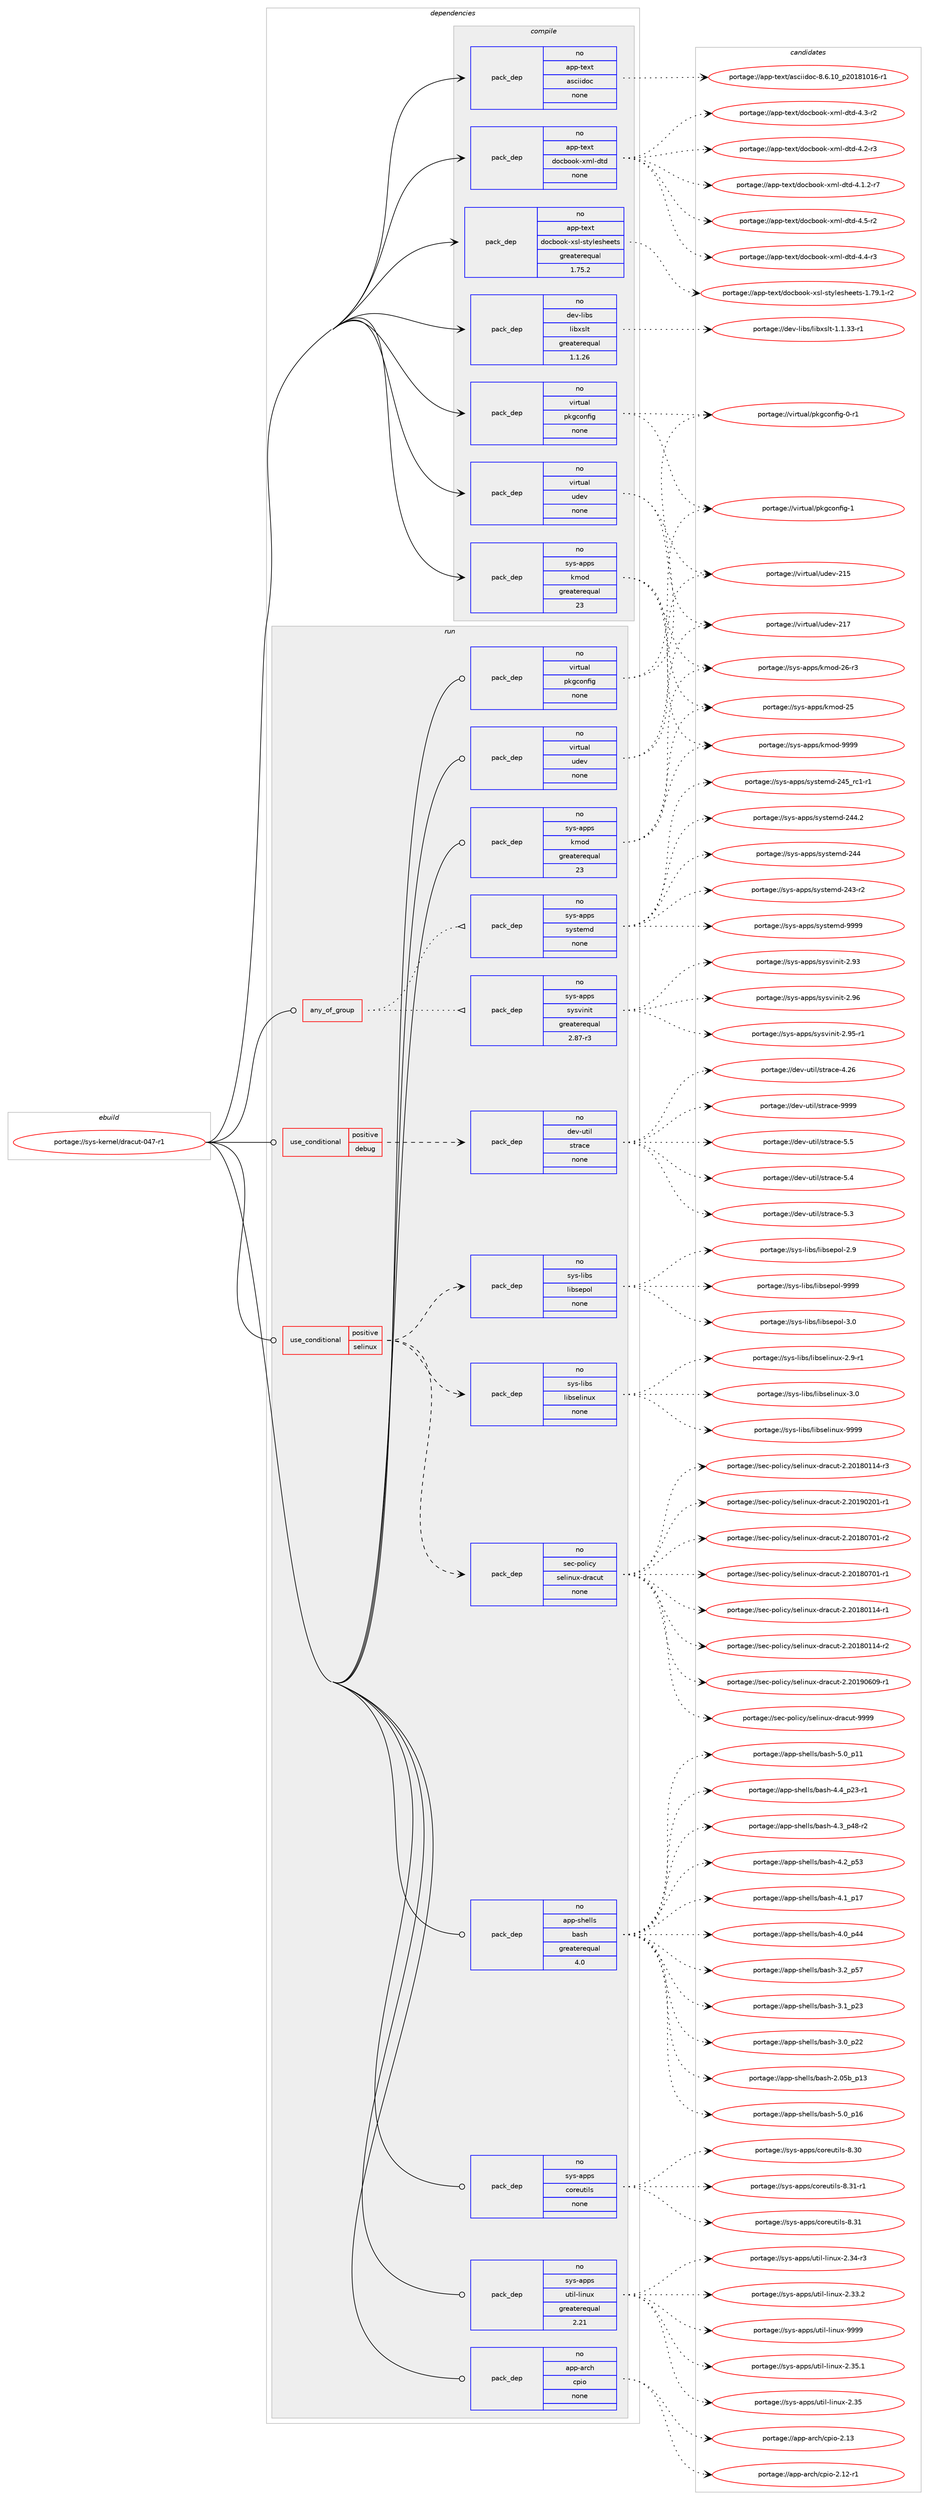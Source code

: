 digraph prolog {

# *************
# Graph options
# *************

newrank=true;
concentrate=true;
compound=true;
graph [rankdir=LR,fontname=Helvetica,fontsize=10,ranksep=1.5];#, ranksep=2.5, nodesep=0.2];
edge  [arrowhead=vee];
node  [fontname=Helvetica,fontsize=10];

# **********
# The ebuild
# **********

subgraph cluster_leftcol {
color=gray;
rank=same;
label=<<i>ebuild</i>>;
id [label="portage://sys-kernel/dracut-047-r1", color=red, width=4, href="../sys-kernel/dracut-047-r1.svg"];
}

# ****************
# The dependencies
# ****************

subgraph cluster_midcol {
color=gray;
label=<<i>dependencies</i>>;
subgraph cluster_compile {
fillcolor="#eeeeee";
style=filled;
label=<<i>compile</i>>;
subgraph pack35949 {
dependency45798 [label=<<TABLE BORDER="0" CELLBORDER="1" CELLSPACING="0" CELLPADDING="4" WIDTH="220"><TR><TD ROWSPAN="6" CELLPADDING="30">pack_dep</TD></TR><TR><TD WIDTH="110">no</TD></TR><TR><TD>app-text</TD></TR><TR><TD>asciidoc</TD></TR><TR><TD>none</TD></TR><TR><TD></TD></TR></TABLE>>, shape=none, color=blue];
}
id:e -> dependency45798:w [weight=20,style="solid",arrowhead="vee"];
subgraph pack35950 {
dependency45799 [label=<<TABLE BORDER="0" CELLBORDER="1" CELLSPACING="0" CELLPADDING="4" WIDTH="220"><TR><TD ROWSPAN="6" CELLPADDING="30">pack_dep</TD></TR><TR><TD WIDTH="110">no</TD></TR><TR><TD>app-text</TD></TR><TR><TD>docbook-xml-dtd</TD></TR><TR><TD>none</TD></TR><TR><TD></TD></TR></TABLE>>, shape=none, color=blue];
}
id:e -> dependency45799:w [weight=20,style="solid",arrowhead="vee"];
subgraph pack35951 {
dependency45800 [label=<<TABLE BORDER="0" CELLBORDER="1" CELLSPACING="0" CELLPADDING="4" WIDTH="220"><TR><TD ROWSPAN="6" CELLPADDING="30">pack_dep</TD></TR><TR><TD WIDTH="110">no</TD></TR><TR><TD>app-text</TD></TR><TR><TD>docbook-xsl-stylesheets</TD></TR><TR><TD>greaterequal</TD></TR><TR><TD>1.75.2</TD></TR></TABLE>>, shape=none, color=blue];
}
id:e -> dependency45800:w [weight=20,style="solid",arrowhead="vee"];
subgraph pack35952 {
dependency45801 [label=<<TABLE BORDER="0" CELLBORDER="1" CELLSPACING="0" CELLPADDING="4" WIDTH="220"><TR><TD ROWSPAN="6" CELLPADDING="30">pack_dep</TD></TR><TR><TD WIDTH="110">no</TD></TR><TR><TD>dev-libs</TD></TR><TR><TD>libxslt</TD></TR><TR><TD>greaterequal</TD></TR><TR><TD>1.1.26</TD></TR></TABLE>>, shape=none, color=blue];
}
id:e -> dependency45801:w [weight=20,style="solid",arrowhead="vee"];
subgraph pack35953 {
dependency45802 [label=<<TABLE BORDER="0" CELLBORDER="1" CELLSPACING="0" CELLPADDING="4" WIDTH="220"><TR><TD ROWSPAN="6" CELLPADDING="30">pack_dep</TD></TR><TR><TD WIDTH="110">no</TD></TR><TR><TD>sys-apps</TD></TR><TR><TD>kmod</TD></TR><TR><TD>greaterequal</TD></TR><TR><TD>23</TD></TR></TABLE>>, shape=none, color=blue];
}
id:e -> dependency45802:w [weight=20,style="solid",arrowhead="vee"];
subgraph pack35954 {
dependency45803 [label=<<TABLE BORDER="0" CELLBORDER="1" CELLSPACING="0" CELLPADDING="4" WIDTH="220"><TR><TD ROWSPAN="6" CELLPADDING="30">pack_dep</TD></TR><TR><TD WIDTH="110">no</TD></TR><TR><TD>virtual</TD></TR><TR><TD>pkgconfig</TD></TR><TR><TD>none</TD></TR><TR><TD></TD></TR></TABLE>>, shape=none, color=blue];
}
id:e -> dependency45803:w [weight=20,style="solid",arrowhead="vee"];
subgraph pack35955 {
dependency45804 [label=<<TABLE BORDER="0" CELLBORDER="1" CELLSPACING="0" CELLPADDING="4" WIDTH="220"><TR><TD ROWSPAN="6" CELLPADDING="30">pack_dep</TD></TR><TR><TD WIDTH="110">no</TD></TR><TR><TD>virtual</TD></TR><TR><TD>udev</TD></TR><TR><TD>none</TD></TR><TR><TD></TD></TR></TABLE>>, shape=none, color=blue];
}
id:e -> dependency45804:w [weight=20,style="solid",arrowhead="vee"];
}
subgraph cluster_compileandrun {
fillcolor="#eeeeee";
style=filled;
label=<<i>compile and run</i>>;
}
subgraph cluster_run {
fillcolor="#eeeeee";
style=filled;
label=<<i>run</i>>;
subgraph any967 {
dependency45805 [label=<<TABLE BORDER="0" CELLBORDER="1" CELLSPACING="0" CELLPADDING="4"><TR><TD CELLPADDING="10">any_of_group</TD></TR></TABLE>>, shape=none, color=red];subgraph pack35956 {
dependency45806 [label=<<TABLE BORDER="0" CELLBORDER="1" CELLSPACING="0" CELLPADDING="4" WIDTH="220"><TR><TD ROWSPAN="6" CELLPADDING="30">pack_dep</TD></TR><TR><TD WIDTH="110">no</TD></TR><TR><TD>sys-apps</TD></TR><TR><TD>sysvinit</TD></TR><TR><TD>greaterequal</TD></TR><TR><TD>2.87-r3</TD></TR></TABLE>>, shape=none, color=blue];
}
dependency45805:e -> dependency45806:w [weight=20,style="dotted",arrowhead="oinv"];
subgraph pack35957 {
dependency45807 [label=<<TABLE BORDER="0" CELLBORDER="1" CELLSPACING="0" CELLPADDING="4" WIDTH="220"><TR><TD ROWSPAN="6" CELLPADDING="30">pack_dep</TD></TR><TR><TD WIDTH="110">no</TD></TR><TR><TD>sys-apps</TD></TR><TR><TD>systemd</TD></TR><TR><TD>none</TD></TR><TR><TD></TD></TR></TABLE>>, shape=none, color=blue];
}
dependency45805:e -> dependency45807:w [weight=20,style="dotted",arrowhead="oinv"];
}
id:e -> dependency45805:w [weight=20,style="solid",arrowhead="odot"];
subgraph cond8822 {
dependency45808 [label=<<TABLE BORDER="0" CELLBORDER="1" CELLSPACING="0" CELLPADDING="4"><TR><TD ROWSPAN="3" CELLPADDING="10">use_conditional</TD></TR><TR><TD>positive</TD></TR><TR><TD>debug</TD></TR></TABLE>>, shape=none, color=red];
subgraph pack35958 {
dependency45809 [label=<<TABLE BORDER="0" CELLBORDER="1" CELLSPACING="0" CELLPADDING="4" WIDTH="220"><TR><TD ROWSPAN="6" CELLPADDING="30">pack_dep</TD></TR><TR><TD WIDTH="110">no</TD></TR><TR><TD>dev-util</TD></TR><TR><TD>strace</TD></TR><TR><TD>none</TD></TR><TR><TD></TD></TR></TABLE>>, shape=none, color=blue];
}
dependency45808:e -> dependency45809:w [weight=20,style="dashed",arrowhead="vee"];
}
id:e -> dependency45808:w [weight=20,style="solid",arrowhead="odot"];
subgraph cond8823 {
dependency45810 [label=<<TABLE BORDER="0" CELLBORDER="1" CELLSPACING="0" CELLPADDING="4"><TR><TD ROWSPAN="3" CELLPADDING="10">use_conditional</TD></TR><TR><TD>positive</TD></TR><TR><TD>selinux</TD></TR></TABLE>>, shape=none, color=red];
subgraph pack35959 {
dependency45811 [label=<<TABLE BORDER="0" CELLBORDER="1" CELLSPACING="0" CELLPADDING="4" WIDTH="220"><TR><TD ROWSPAN="6" CELLPADDING="30">pack_dep</TD></TR><TR><TD WIDTH="110">no</TD></TR><TR><TD>sec-policy</TD></TR><TR><TD>selinux-dracut</TD></TR><TR><TD>none</TD></TR><TR><TD></TD></TR></TABLE>>, shape=none, color=blue];
}
dependency45810:e -> dependency45811:w [weight=20,style="dashed",arrowhead="vee"];
subgraph pack35960 {
dependency45812 [label=<<TABLE BORDER="0" CELLBORDER="1" CELLSPACING="0" CELLPADDING="4" WIDTH="220"><TR><TD ROWSPAN="6" CELLPADDING="30">pack_dep</TD></TR><TR><TD WIDTH="110">no</TD></TR><TR><TD>sys-libs</TD></TR><TR><TD>libselinux</TD></TR><TR><TD>none</TD></TR><TR><TD></TD></TR></TABLE>>, shape=none, color=blue];
}
dependency45810:e -> dependency45812:w [weight=20,style="dashed",arrowhead="vee"];
subgraph pack35961 {
dependency45813 [label=<<TABLE BORDER="0" CELLBORDER="1" CELLSPACING="0" CELLPADDING="4" WIDTH="220"><TR><TD ROWSPAN="6" CELLPADDING="30">pack_dep</TD></TR><TR><TD WIDTH="110">no</TD></TR><TR><TD>sys-libs</TD></TR><TR><TD>libsepol</TD></TR><TR><TD>none</TD></TR><TR><TD></TD></TR></TABLE>>, shape=none, color=blue];
}
dependency45810:e -> dependency45813:w [weight=20,style="dashed",arrowhead="vee"];
}
id:e -> dependency45810:w [weight=20,style="solid",arrowhead="odot"];
subgraph pack35962 {
dependency45814 [label=<<TABLE BORDER="0" CELLBORDER="1" CELLSPACING="0" CELLPADDING="4" WIDTH="220"><TR><TD ROWSPAN="6" CELLPADDING="30">pack_dep</TD></TR><TR><TD WIDTH="110">no</TD></TR><TR><TD>app-arch</TD></TR><TR><TD>cpio</TD></TR><TR><TD>none</TD></TR><TR><TD></TD></TR></TABLE>>, shape=none, color=blue];
}
id:e -> dependency45814:w [weight=20,style="solid",arrowhead="odot"];
subgraph pack35963 {
dependency45815 [label=<<TABLE BORDER="0" CELLBORDER="1" CELLSPACING="0" CELLPADDING="4" WIDTH="220"><TR><TD ROWSPAN="6" CELLPADDING="30">pack_dep</TD></TR><TR><TD WIDTH="110">no</TD></TR><TR><TD>app-shells</TD></TR><TR><TD>bash</TD></TR><TR><TD>greaterequal</TD></TR><TR><TD>4.0</TD></TR></TABLE>>, shape=none, color=blue];
}
id:e -> dependency45815:w [weight=20,style="solid",arrowhead="odot"];
subgraph pack35964 {
dependency45816 [label=<<TABLE BORDER="0" CELLBORDER="1" CELLSPACING="0" CELLPADDING="4" WIDTH="220"><TR><TD ROWSPAN="6" CELLPADDING="30">pack_dep</TD></TR><TR><TD WIDTH="110">no</TD></TR><TR><TD>sys-apps</TD></TR><TR><TD>coreutils</TD></TR><TR><TD>none</TD></TR><TR><TD></TD></TR></TABLE>>, shape=none, color=blue];
}
id:e -> dependency45816:w [weight=20,style="solid",arrowhead="odot"];
subgraph pack35965 {
dependency45817 [label=<<TABLE BORDER="0" CELLBORDER="1" CELLSPACING="0" CELLPADDING="4" WIDTH="220"><TR><TD ROWSPAN="6" CELLPADDING="30">pack_dep</TD></TR><TR><TD WIDTH="110">no</TD></TR><TR><TD>sys-apps</TD></TR><TR><TD>kmod</TD></TR><TR><TD>greaterequal</TD></TR><TR><TD>23</TD></TR></TABLE>>, shape=none, color=blue];
}
id:e -> dependency45817:w [weight=20,style="solid",arrowhead="odot"];
subgraph pack35966 {
dependency45818 [label=<<TABLE BORDER="0" CELLBORDER="1" CELLSPACING="0" CELLPADDING="4" WIDTH="220"><TR><TD ROWSPAN="6" CELLPADDING="30">pack_dep</TD></TR><TR><TD WIDTH="110">no</TD></TR><TR><TD>sys-apps</TD></TR><TR><TD>util-linux</TD></TR><TR><TD>greaterequal</TD></TR><TR><TD>2.21</TD></TR></TABLE>>, shape=none, color=blue];
}
id:e -> dependency45818:w [weight=20,style="solid",arrowhead="odot"];
subgraph pack35967 {
dependency45819 [label=<<TABLE BORDER="0" CELLBORDER="1" CELLSPACING="0" CELLPADDING="4" WIDTH="220"><TR><TD ROWSPAN="6" CELLPADDING="30">pack_dep</TD></TR><TR><TD WIDTH="110">no</TD></TR><TR><TD>virtual</TD></TR><TR><TD>pkgconfig</TD></TR><TR><TD>none</TD></TR><TR><TD></TD></TR></TABLE>>, shape=none, color=blue];
}
id:e -> dependency45819:w [weight=20,style="solid",arrowhead="odot"];
subgraph pack35968 {
dependency45820 [label=<<TABLE BORDER="0" CELLBORDER="1" CELLSPACING="0" CELLPADDING="4" WIDTH="220"><TR><TD ROWSPAN="6" CELLPADDING="30">pack_dep</TD></TR><TR><TD WIDTH="110">no</TD></TR><TR><TD>virtual</TD></TR><TR><TD>udev</TD></TR><TR><TD>none</TD></TR><TR><TD></TD></TR></TABLE>>, shape=none, color=blue];
}
id:e -> dependency45820:w [weight=20,style="solid",arrowhead="odot"];
}
}

# **************
# The candidates
# **************

subgraph cluster_choices {
rank=same;
color=gray;
label=<<i>candidates</i>>;

subgraph choice35949 {
color=black;
nodesep=1;
choice971121124511610112011647971159910510510011199455646544649489511250484956494849544511449 [label="portage://app-text/asciidoc-8.6.10_p20181016-r1", color=red, width=4,href="../app-text/asciidoc-8.6.10_p20181016-r1.svg"];
dependency45798:e -> choice971121124511610112011647971159910510510011199455646544649489511250484956494849544511449:w [style=dotted,weight="100"];
}
subgraph choice35950 {
color=black;
nodesep=1;
choice97112112451161011201164710011199981111111074512010910845100116100455246534511450 [label="portage://app-text/docbook-xml-dtd-4.5-r2", color=red, width=4,href="../app-text/docbook-xml-dtd-4.5-r2.svg"];
choice97112112451161011201164710011199981111111074512010910845100116100455246524511451 [label="portage://app-text/docbook-xml-dtd-4.4-r3", color=red, width=4,href="../app-text/docbook-xml-dtd-4.4-r3.svg"];
choice97112112451161011201164710011199981111111074512010910845100116100455246514511450 [label="portage://app-text/docbook-xml-dtd-4.3-r2", color=red, width=4,href="../app-text/docbook-xml-dtd-4.3-r2.svg"];
choice97112112451161011201164710011199981111111074512010910845100116100455246504511451 [label="portage://app-text/docbook-xml-dtd-4.2-r3", color=red, width=4,href="../app-text/docbook-xml-dtd-4.2-r3.svg"];
choice971121124511610112011647100111999811111110745120109108451001161004552464946504511455 [label="portage://app-text/docbook-xml-dtd-4.1.2-r7", color=red, width=4,href="../app-text/docbook-xml-dtd-4.1.2-r7.svg"];
dependency45799:e -> choice97112112451161011201164710011199981111111074512010910845100116100455246534511450:w [style=dotted,weight="100"];
dependency45799:e -> choice97112112451161011201164710011199981111111074512010910845100116100455246524511451:w [style=dotted,weight="100"];
dependency45799:e -> choice97112112451161011201164710011199981111111074512010910845100116100455246514511450:w [style=dotted,weight="100"];
dependency45799:e -> choice97112112451161011201164710011199981111111074512010910845100116100455246504511451:w [style=dotted,weight="100"];
dependency45799:e -> choice971121124511610112011647100111999811111110745120109108451001161004552464946504511455:w [style=dotted,weight="100"];
}
subgraph choice35951 {
color=black;
nodesep=1;
choice97112112451161011201164710011199981111111074512011510845115116121108101115104101101116115454946555746494511450 [label="portage://app-text/docbook-xsl-stylesheets-1.79.1-r2", color=red, width=4,href="../app-text/docbook-xsl-stylesheets-1.79.1-r2.svg"];
dependency45800:e -> choice97112112451161011201164710011199981111111074512011510845115116121108101115104101101116115454946555746494511450:w [style=dotted,weight="100"];
}
subgraph choice35952 {
color=black;
nodesep=1;
choice10010111845108105981154710810598120115108116454946494651514511449 [label="portage://dev-libs/libxslt-1.1.33-r1", color=red, width=4,href="../dev-libs/libxslt-1.1.33-r1.svg"];
dependency45801:e -> choice10010111845108105981154710810598120115108116454946494651514511449:w [style=dotted,weight="100"];
}
subgraph choice35953 {
color=black;
nodesep=1;
choice1151211154597112112115471071091111004557575757 [label="portage://sys-apps/kmod-9999", color=red, width=4,href="../sys-apps/kmod-9999.svg"];
choice1151211154597112112115471071091111004550544511451 [label="portage://sys-apps/kmod-26-r3", color=red, width=4,href="../sys-apps/kmod-26-r3.svg"];
choice115121115459711211211547107109111100455053 [label="portage://sys-apps/kmod-25", color=red, width=4,href="../sys-apps/kmod-25.svg"];
dependency45802:e -> choice1151211154597112112115471071091111004557575757:w [style=dotted,weight="100"];
dependency45802:e -> choice1151211154597112112115471071091111004550544511451:w [style=dotted,weight="100"];
dependency45802:e -> choice115121115459711211211547107109111100455053:w [style=dotted,weight="100"];
}
subgraph choice35954 {
color=black;
nodesep=1;
choice1181051141161179710847112107103991111101021051034549 [label="portage://virtual/pkgconfig-1", color=red, width=4,href="../virtual/pkgconfig-1.svg"];
choice11810511411611797108471121071039911111010210510345484511449 [label="portage://virtual/pkgconfig-0-r1", color=red, width=4,href="../virtual/pkgconfig-0-r1.svg"];
dependency45803:e -> choice1181051141161179710847112107103991111101021051034549:w [style=dotted,weight="100"];
dependency45803:e -> choice11810511411611797108471121071039911111010210510345484511449:w [style=dotted,weight="100"];
}
subgraph choice35955 {
color=black;
nodesep=1;
choice118105114116117971084711710010111845504955 [label="portage://virtual/udev-217", color=red, width=4,href="../virtual/udev-217.svg"];
choice118105114116117971084711710010111845504953 [label="portage://virtual/udev-215", color=red, width=4,href="../virtual/udev-215.svg"];
dependency45804:e -> choice118105114116117971084711710010111845504955:w [style=dotted,weight="100"];
dependency45804:e -> choice118105114116117971084711710010111845504953:w [style=dotted,weight="100"];
}
subgraph choice35956 {
color=black;
nodesep=1;
choice1151211154597112112115471151211151181051101051164550465754 [label="portage://sys-apps/sysvinit-2.96", color=red, width=4,href="../sys-apps/sysvinit-2.96.svg"];
choice11512111545971121121154711512111511810511010511645504657534511449 [label="portage://sys-apps/sysvinit-2.95-r1", color=red, width=4,href="../sys-apps/sysvinit-2.95-r1.svg"];
choice1151211154597112112115471151211151181051101051164550465751 [label="portage://sys-apps/sysvinit-2.93", color=red, width=4,href="../sys-apps/sysvinit-2.93.svg"];
dependency45806:e -> choice1151211154597112112115471151211151181051101051164550465754:w [style=dotted,weight="100"];
dependency45806:e -> choice11512111545971121121154711512111511810511010511645504657534511449:w [style=dotted,weight="100"];
dependency45806:e -> choice1151211154597112112115471151211151181051101051164550465751:w [style=dotted,weight="100"];
}
subgraph choice35957 {
color=black;
nodesep=1;
choice1151211154597112112115471151211151161011091004557575757 [label="portage://sys-apps/systemd-9999", color=red, width=4,href="../sys-apps/systemd-9999.svg"];
choice115121115459711211211547115121115116101109100455052539511499494511449 [label="portage://sys-apps/systemd-245_rc1-r1", color=red, width=4,href="../sys-apps/systemd-245_rc1-r1.svg"];
choice115121115459711211211547115121115116101109100455052524650 [label="portage://sys-apps/systemd-244.2", color=red, width=4,href="../sys-apps/systemd-244.2.svg"];
choice11512111545971121121154711512111511610110910045505252 [label="portage://sys-apps/systemd-244", color=red, width=4,href="../sys-apps/systemd-244.svg"];
choice115121115459711211211547115121115116101109100455052514511450 [label="portage://sys-apps/systemd-243-r2", color=red, width=4,href="../sys-apps/systemd-243-r2.svg"];
dependency45807:e -> choice1151211154597112112115471151211151161011091004557575757:w [style=dotted,weight="100"];
dependency45807:e -> choice115121115459711211211547115121115116101109100455052539511499494511449:w [style=dotted,weight="100"];
dependency45807:e -> choice115121115459711211211547115121115116101109100455052524650:w [style=dotted,weight="100"];
dependency45807:e -> choice11512111545971121121154711512111511610110910045505252:w [style=dotted,weight="100"];
dependency45807:e -> choice115121115459711211211547115121115116101109100455052514511450:w [style=dotted,weight="100"];
}
subgraph choice35958 {
color=black;
nodesep=1;
choice100101118451171161051084711511611497991014557575757 [label="portage://dev-util/strace-9999", color=red, width=4,href="../dev-util/strace-9999.svg"];
choice1001011184511711610510847115116114979910145534653 [label="portage://dev-util/strace-5.5", color=red, width=4,href="../dev-util/strace-5.5.svg"];
choice1001011184511711610510847115116114979910145534652 [label="portage://dev-util/strace-5.4", color=red, width=4,href="../dev-util/strace-5.4.svg"];
choice1001011184511711610510847115116114979910145534651 [label="portage://dev-util/strace-5.3", color=red, width=4,href="../dev-util/strace-5.3.svg"];
choice100101118451171161051084711511611497991014552465054 [label="portage://dev-util/strace-4.26", color=red, width=4,href="../dev-util/strace-4.26.svg"];
dependency45809:e -> choice100101118451171161051084711511611497991014557575757:w [style=dotted,weight="100"];
dependency45809:e -> choice1001011184511711610510847115116114979910145534653:w [style=dotted,weight="100"];
dependency45809:e -> choice1001011184511711610510847115116114979910145534652:w [style=dotted,weight="100"];
dependency45809:e -> choice1001011184511711610510847115116114979910145534651:w [style=dotted,weight="100"];
dependency45809:e -> choice100101118451171161051084711511611497991014552465054:w [style=dotted,weight="100"];
}
subgraph choice35959 {
color=black;
nodesep=1;
choice115101994511211110810599121471151011081051101171204510011497991171164557575757 [label="portage://sec-policy/selinux-dracut-9999", color=red, width=4,href="../sec-policy/selinux-dracut-9999.svg"];
choice1151019945112111108105991214711510110810511011712045100114979911711645504650484957485448574511449 [label="portage://sec-policy/selinux-dracut-2.20190609-r1", color=red, width=4,href="../sec-policy/selinux-dracut-2.20190609-r1.svg"];
choice1151019945112111108105991214711510110810511011712045100114979911711645504650484957485048494511449 [label="portage://sec-policy/selinux-dracut-2.20190201-r1", color=red, width=4,href="../sec-policy/selinux-dracut-2.20190201-r1.svg"];
choice1151019945112111108105991214711510110810511011712045100114979911711645504650484956485548494511450 [label="portage://sec-policy/selinux-dracut-2.20180701-r2", color=red, width=4,href="../sec-policy/selinux-dracut-2.20180701-r2.svg"];
choice1151019945112111108105991214711510110810511011712045100114979911711645504650484956485548494511449 [label="portage://sec-policy/selinux-dracut-2.20180701-r1", color=red, width=4,href="../sec-policy/selinux-dracut-2.20180701-r1.svg"];
choice1151019945112111108105991214711510110810511011712045100114979911711645504650484956484949524511451 [label="portage://sec-policy/selinux-dracut-2.20180114-r3", color=red, width=4,href="../sec-policy/selinux-dracut-2.20180114-r3.svg"];
choice1151019945112111108105991214711510110810511011712045100114979911711645504650484956484949524511450 [label="portage://sec-policy/selinux-dracut-2.20180114-r2", color=red, width=4,href="../sec-policy/selinux-dracut-2.20180114-r2.svg"];
choice1151019945112111108105991214711510110810511011712045100114979911711645504650484956484949524511449 [label="portage://sec-policy/selinux-dracut-2.20180114-r1", color=red, width=4,href="../sec-policy/selinux-dracut-2.20180114-r1.svg"];
dependency45811:e -> choice115101994511211110810599121471151011081051101171204510011497991171164557575757:w [style=dotted,weight="100"];
dependency45811:e -> choice1151019945112111108105991214711510110810511011712045100114979911711645504650484957485448574511449:w [style=dotted,weight="100"];
dependency45811:e -> choice1151019945112111108105991214711510110810511011712045100114979911711645504650484957485048494511449:w [style=dotted,weight="100"];
dependency45811:e -> choice1151019945112111108105991214711510110810511011712045100114979911711645504650484956485548494511450:w [style=dotted,weight="100"];
dependency45811:e -> choice1151019945112111108105991214711510110810511011712045100114979911711645504650484956485548494511449:w [style=dotted,weight="100"];
dependency45811:e -> choice1151019945112111108105991214711510110810511011712045100114979911711645504650484956484949524511451:w [style=dotted,weight="100"];
dependency45811:e -> choice1151019945112111108105991214711510110810511011712045100114979911711645504650484956484949524511450:w [style=dotted,weight="100"];
dependency45811:e -> choice1151019945112111108105991214711510110810511011712045100114979911711645504650484956484949524511449:w [style=dotted,weight="100"];
}
subgraph choice35960 {
color=black;
nodesep=1;
choice115121115451081059811547108105981151011081051101171204557575757 [label="portage://sys-libs/libselinux-9999", color=red, width=4,href="../sys-libs/libselinux-9999.svg"];
choice1151211154510810598115471081059811510110810511011712045514648 [label="portage://sys-libs/libselinux-3.0", color=red, width=4,href="../sys-libs/libselinux-3.0.svg"];
choice11512111545108105981154710810598115101108105110117120455046574511449 [label="portage://sys-libs/libselinux-2.9-r1", color=red, width=4,href="../sys-libs/libselinux-2.9-r1.svg"];
dependency45812:e -> choice115121115451081059811547108105981151011081051101171204557575757:w [style=dotted,weight="100"];
dependency45812:e -> choice1151211154510810598115471081059811510110810511011712045514648:w [style=dotted,weight="100"];
dependency45812:e -> choice11512111545108105981154710810598115101108105110117120455046574511449:w [style=dotted,weight="100"];
}
subgraph choice35961 {
color=black;
nodesep=1;
choice115121115451081059811547108105981151011121111084557575757 [label="portage://sys-libs/libsepol-9999", color=red, width=4,href="../sys-libs/libsepol-9999.svg"];
choice1151211154510810598115471081059811510111211110845514648 [label="portage://sys-libs/libsepol-3.0", color=red, width=4,href="../sys-libs/libsepol-3.0.svg"];
choice1151211154510810598115471081059811510111211110845504657 [label="portage://sys-libs/libsepol-2.9", color=red, width=4,href="../sys-libs/libsepol-2.9.svg"];
dependency45813:e -> choice115121115451081059811547108105981151011121111084557575757:w [style=dotted,weight="100"];
dependency45813:e -> choice1151211154510810598115471081059811510111211110845514648:w [style=dotted,weight="100"];
dependency45813:e -> choice1151211154510810598115471081059811510111211110845504657:w [style=dotted,weight="100"];
}
subgraph choice35962 {
color=black;
nodesep=1;
choice9711211245971149910447991121051114550464951 [label="portage://app-arch/cpio-2.13", color=red, width=4,href="../app-arch/cpio-2.13.svg"];
choice97112112459711499104479911210511145504649504511449 [label="portage://app-arch/cpio-2.12-r1", color=red, width=4,href="../app-arch/cpio-2.12-r1.svg"];
dependency45814:e -> choice9711211245971149910447991121051114550464951:w [style=dotted,weight="100"];
dependency45814:e -> choice97112112459711499104479911210511145504649504511449:w [style=dotted,weight="100"];
}
subgraph choice35963 {
color=black;
nodesep=1;
choice971121124511510410110810811547989711510445534648951124954 [label="portage://app-shells/bash-5.0_p16", color=red, width=4,href="../app-shells/bash-5.0_p16.svg"];
choice971121124511510410110810811547989711510445534648951124949 [label="portage://app-shells/bash-5.0_p11", color=red, width=4,href="../app-shells/bash-5.0_p11.svg"];
choice9711211245115104101108108115479897115104455246529511250514511449 [label="portage://app-shells/bash-4.4_p23-r1", color=red, width=4,href="../app-shells/bash-4.4_p23-r1.svg"];
choice9711211245115104101108108115479897115104455246519511252564511450 [label="portage://app-shells/bash-4.3_p48-r2", color=red, width=4,href="../app-shells/bash-4.3_p48-r2.svg"];
choice971121124511510410110810811547989711510445524650951125351 [label="portage://app-shells/bash-4.2_p53", color=red, width=4,href="../app-shells/bash-4.2_p53.svg"];
choice971121124511510410110810811547989711510445524649951124955 [label="portage://app-shells/bash-4.1_p17", color=red, width=4,href="../app-shells/bash-4.1_p17.svg"];
choice971121124511510410110810811547989711510445524648951125252 [label="portage://app-shells/bash-4.0_p44", color=red, width=4,href="../app-shells/bash-4.0_p44.svg"];
choice971121124511510410110810811547989711510445514650951125355 [label="portage://app-shells/bash-3.2_p57", color=red, width=4,href="../app-shells/bash-3.2_p57.svg"];
choice971121124511510410110810811547989711510445514649951125051 [label="portage://app-shells/bash-3.1_p23", color=red, width=4,href="../app-shells/bash-3.1_p23.svg"];
choice971121124511510410110810811547989711510445514648951125050 [label="portage://app-shells/bash-3.0_p22", color=red, width=4,href="../app-shells/bash-3.0_p22.svg"];
choice9711211245115104101108108115479897115104455046485398951124951 [label="portage://app-shells/bash-2.05b_p13", color=red, width=4,href="../app-shells/bash-2.05b_p13.svg"];
dependency45815:e -> choice971121124511510410110810811547989711510445534648951124954:w [style=dotted,weight="100"];
dependency45815:e -> choice971121124511510410110810811547989711510445534648951124949:w [style=dotted,weight="100"];
dependency45815:e -> choice9711211245115104101108108115479897115104455246529511250514511449:w [style=dotted,weight="100"];
dependency45815:e -> choice9711211245115104101108108115479897115104455246519511252564511450:w [style=dotted,weight="100"];
dependency45815:e -> choice971121124511510410110810811547989711510445524650951125351:w [style=dotted,weight="100"];
dependency45815:e -> choice971121124511510410110810811547989711510445524649951124955:w [style=dotted,weight="100"];
dependency45815:e -> choice971121124511510410110810811547989711510445524648951125252:w [style=dotted,weight="100"];
dependency45815:e -> choice971121124511510410110810811547989711510445514650951125355:w [style=dotted,weight="100"];
dependency45815:e -> choice971121124511510410110810811547989711510445514649951125051:w [style=dotted,weight="100"];
dependency45815:e -> choice971121124511510410110810811547989711510445514648951125050:w [style=dotted,weight="100"];
dependency45815:e -> choice9711211245115104101108108115479897115104455046485398951124951:w [style=dotted,weight="100"];
}
subgraph choice35964 {
color=black;
nodesep=1;
choice1151211154597112112115479911111410111711610510811545564651494511449 [label="portage://sys-apps/coreutils-8.31-r1", color=red, width=4,href="../sys-apps/coreutils-8.31-r1.svg"];
choice115121115459711211211547991111141011171161051081154556465149 [label="portage://sys-apps/coreutils-8.31", color=red, width=4,href="../sys-apps/coreutils-8.31.svg"];
choice115121115459711211211547991111141011171161051081154556465148 [label="portage://sys-apps/coreutils-8.30", color=red, width=4,href="../sys-apps/coreutils-8.30.svg"];
dependency45816:e -> choice1151211154597112112115479911111410111711610510811545564651494511449:w [style=dotted,weight="100"];
dependency45816:e -> choice115121115459711211211547991111141011171161051081154556465149:w [style=dotted,weight="100"];
dependency45816:e -> choice115121115459711211211547991111141011171161051081154556465148:w [style=dotted,weight="100"];
}
subgraph choice35965 {
color=black;
nodesep=1;
choice1151211154597112112115471071091111004557575757 [label="portage://sys-apps/kmod-9999", color=red, width=4,href="../sys-apps/kmod-9999.svg"];
choice1151211154597112112115471071091111004550544511451 [label="portage://sys-apps/kmod-26-r3", color=red, width=4,href="../sys-apps/kmod-26-r3.svg"];
choice115121115459711211211547107109111100455053 [label="portage://sys-apps/kmod-25", color=red, width=4,href="../sys-apps/kmod-25.svg"];
dependency45817:e -> choice1151211154597112112115471071091111004557575757:w [style=dotted,weight="100"];
dependency45817:e -> choice1151211154597112112115471071091111004550544511451:w [style=dotted,weight="100"];
dependency45817:e -> choice115121115459711211211547107109111100455053:w [style=dotted,weight="100"];
}
subgraph choice35966 {
color=black;
nodesep=1;
choice115121115459711211211547117116105108451081051101171204557575757 [label="portage://sys-apps/util-linux-9999", color=red, width=4,href="../sys-apps/util-linux-9999.svg"];
choice1151211154597112112115471171161051084510810511011712045504651534649 [label="portage://sys-apps/util-linux-2.35.1", color=red, width=4,href="../sys-apps/util-linux-2.35.1.svg"];
choice115121115459711211211547117116105108451081051101171204550465153 [label="portage://sys-apps/util-linux-2.35", color=red, width=4,href="../sys-apps/util-linux-2.35.svg"];
choice1151211154597112112115471171161051084510810511011712045504651524511451 [label="portage://sys-apps/util-linux-2.34-r3", color=red, width=4,href="../sys-apps/util-linux-2.34-r3.svg"];
choice1151211154597112112115471171161051084510810511011712045504651514650 [label="portage://sys-apps/util-linux-2.33.2", color=red, width=4,href="../sys-apps/util-linux-2.33.2.svg"];
dependency45818:e -> choice115121115459711211211547117116105108451081051101171204557575757:w [style=dotted,weight="100"];
dependency45818:e -> choice1151211154597112112115471171161051084510810511011712045504651534649:w [style=dotted,weight="100"];
dependency45818:e -> choice115121115459711211211547117116105108451081051101171204550465153:w [style=dotted,weight="100"];
dependency45818:e -> choice1151211154597112112115471171161051084510810511011712045504651524511451:w [style=dotted,weight="100"];
dependency45818:e -> choice1151211154597112112115471171161051084510810511011712045504651514650:w [style=dotted,weight="100"];
}
subgraph choice35967 {
color=black;
nodesep=1;
choice1181051141161179710847112107103991111101021051034549 [label="portage://virtual/pkgconfig-1", color=red, width=4,href="../virtual/pkgconfig-1.svg"];
choice11810511411611797108471121071039911111010210510345484511449 [label="portage://virtual/pkgconfig-0-r1", color=red, width=4,href="../virtual/pkgconfig-0-r1.svg"];
dependency45819:e -> choice1181051141161179710847112107103991111101021051034549:w [style=dotted,weight="100"];
dependency45819:e -> choice11810511411611797108471121071039911111010210510345484511449:w [style=dotted,weight="100"];
}
subgraph choice35968 {
color=black;
nodesep=1;
choice118105114116117971084711710010111845504955 [label="portage://virtual/udev-217", color=red, width=4,href="../virtual/udev-217.svg"];
choice118105114116117971084711710010111845504953 [label="portage://virtual/udev-215", color=red, width=4,href="../virtual/udev-215.svg"];
dependency45820:e -> choice118105114116117971084711710010111845504955:w [style=dotted,weight="100"];
dependency45820:e -> choice118105114116117971084711710010111845504953:w [style=dotted,weight="100"];
}
}

}
